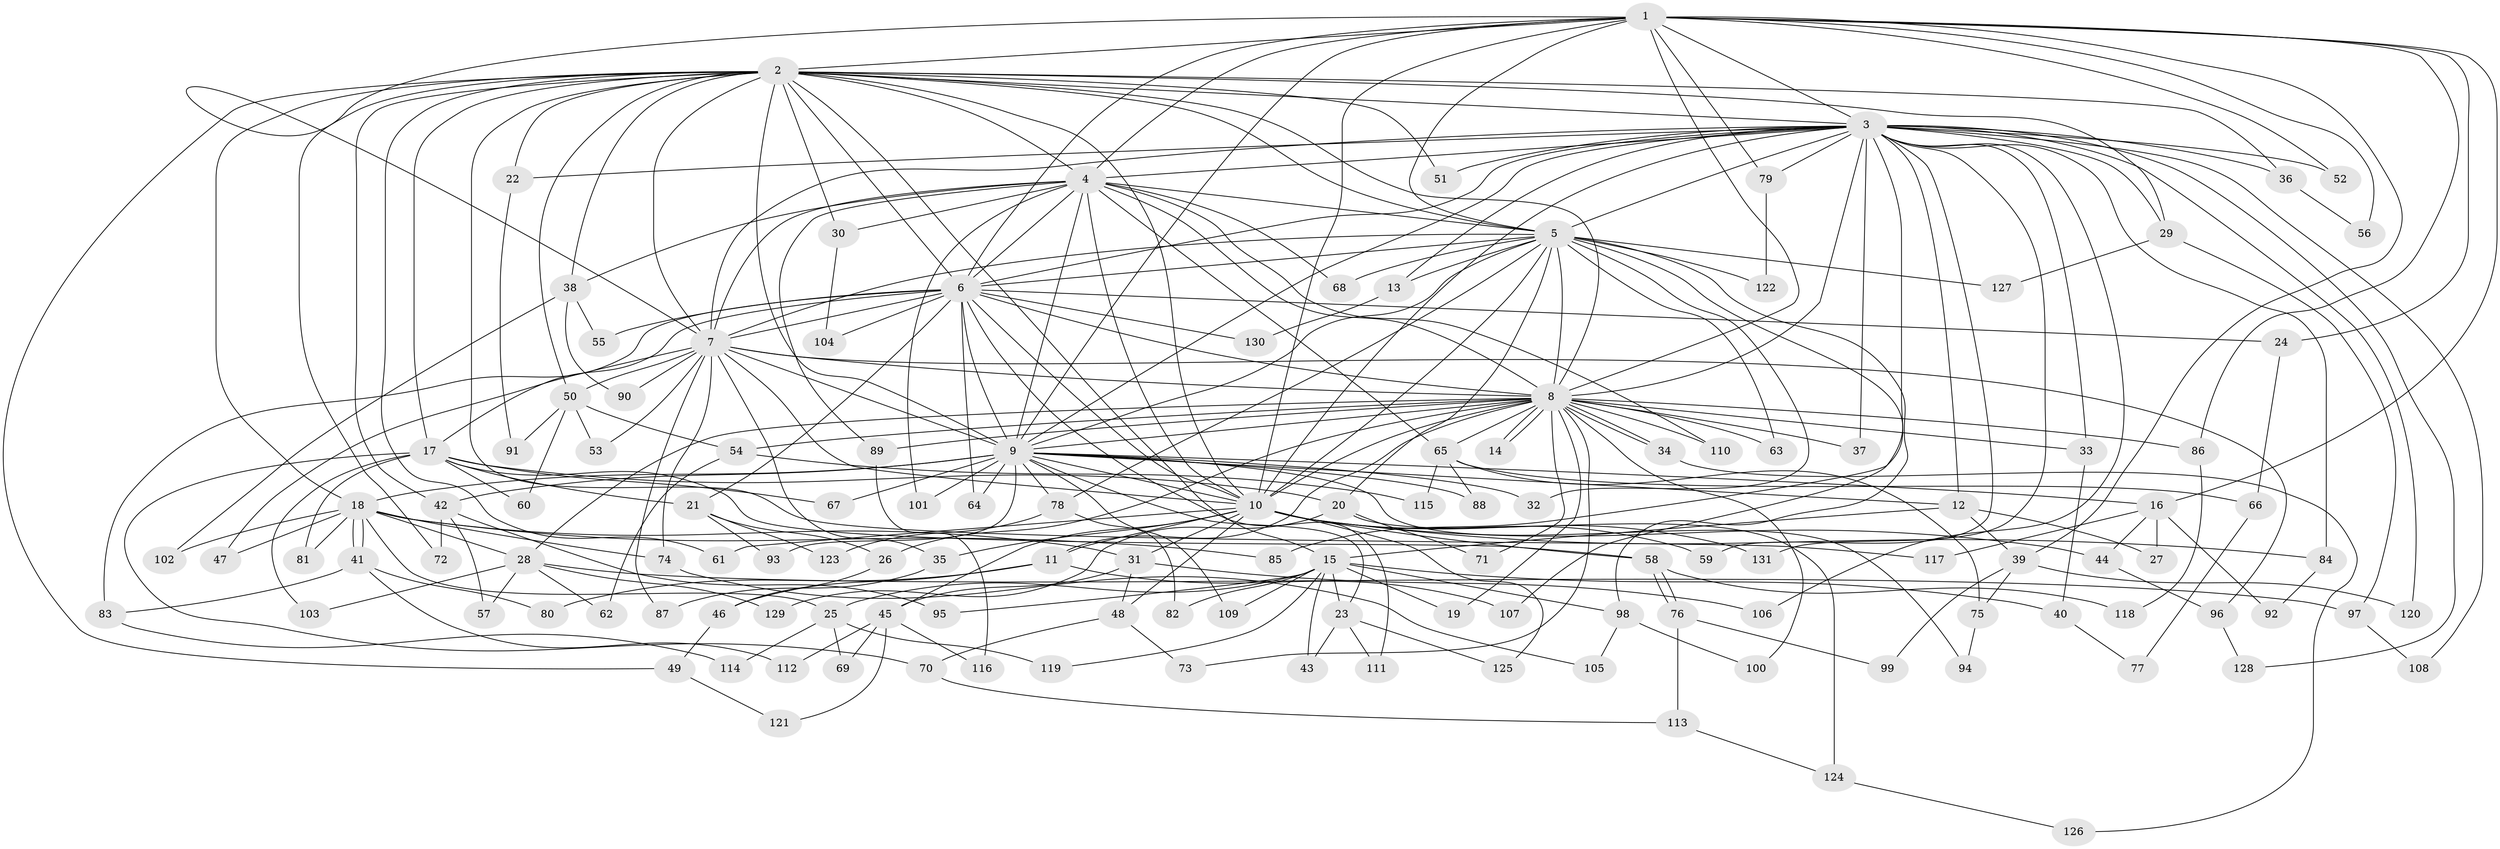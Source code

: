 // Generated by graph-tools (version 1.1) at 2025/45/03/09/25 04:45:04]
// undirected, 131 vertices, 287 edges
graph export_dot {
graph [start="1"]
  node [color=gray90,style=filled];
  1;
  2;
  3;
  4;
  5;
  6;
  7;
  8;
  9;
  10;
  11;
  12;
  13;
  14;
  15;
  16;
  17;
  18;
  19;
  20;
  21;
  22;
  23;
  24;
  25;
  26;
  27;
  28;
  29;
  30;
  31;
  32;
  33;
  34;
  35;
  36;
  37;
  38;
  39;
  40;
  41;
  42;
  43;
  44;
  45;
  46;
  47;
  48;
  49;
  50;
  51;
  52;
  53;
  54;
  55;
  56;
  57;
  58;
  59;
  60;
  61;
  62;
  63;
  64;
  65;
  66;
  67;
  68;
  69;
  70;
  71;
  72;
  73;
  74;
  75;
  76;
  77;
  78;
  79;
  80;
  81;
  82;
  83;
  84;
  85;
  86;
  87;
  88;
  89;
  90;
  91;
  92;
  93;
  94;
  95;
  96;
  97;
  98;
  99;
  100;
  101;
  102;
  103;
  104;
  105;
  106;
  107;
  108;
  109;
  110;
  111;
  112;
  113;
  114;
  115;
  116;
  117;
  118;
  119;
  120;
  121;
  122;
  123;
  124;
  125;
  126;
  127;
  128;
  129;
  130;
  131;
  1 -- 2;
  1 -- 3;
  1 -- 4;
  1 -- 5;
  1 -- 6;
  1 -- 7;
  1 -- 8;
  1 -- 9;
  1 -- 10;
  1 -- 16;
  1 -- 24;
  1 -- 39;
  1 -- 52;
  1 -- 56;
  1 -- 79;
  1 -- 86;
  2 -- 3;
  2 -- 4;
  2 -- 5;
  2 -- 6;
  2 -- 7;
  2 -- 8;
  2 -- 9;
  2 -- 10;
  2 -- 15;
  2 -- 17;
  2 -- 18;
  2 -- 22;
  2 -- 29;
  2 -- 30;
  2 -- 36;
  2 -- 38;
  2 -- 42;
  2 -- 49;
  2 -- 50;
  2 -- 51;
  2 -- 61;
  2 -- 72;
  2 -- 117;
  3 -- 4;
  3 -- 5;
  3 -- 6;
  3 -- 7;
  3 -- 8;
  3 -- 9;
  3 -- 10;
  3 -- 12;
  3 -- 13;
  3 -- 22;
  3 -- 29;
  3 -- 33;
  3 -- 36;
  3 -- 37;
  3 -- 51;
  3 -- 52;
  3 -- 59;
  3 -- 79;
  3 -- 84;
  3 -- 85;
  3 -- 106;
  3 -- 108;
  3 -- 120;
  3 -- 128;
  3 -- 131;
  4 -- 5;
  4 -- 6;
  4 -- 7;
  4 -- 8;
  4 -- 9;
  4 -- 10;
  4 -- 30;
  4 -- 38;
  4 -- 65;
  4 -- 68;
  4 -- 89;
  4 -- 101;
  4 -- 110;
  5 -- 6;
  5 -- 7;
  5 -- 8;
  5 -- 9;
  5 -- 10;
  5 -- 13;
  5 -- 20;
  5 -- 32;
  5 -- 63;
  5 -- 68;
  5 -- 78;
  5 -- 98;
  5 -- 107;
  5 -- 122;
  5 -- 127;
  6 -- 7;
  6 -- 8;
  6 -- 9;
  6 -- 10;
  6 -- 17;
  6 -- 21;
  6 -- 24;
  6 -- 55;
  6 -- 64;
  6 -- 83;
  6 -- 104;
  6 -- 111;
  6 -- 130;
  7 -- 8;
  7 -- 9;
  7 -- 10;
  7 -- 35;
  7 -- 47;
  7 -- 50;
  7 -- 53;
  7 -- 74;
  7 -- 87;
  7 -- 90;
  7 -- 96;
  8 -- 9;
  8 -- 10;
  8 -- 11;
  8 -- 14;
  8 -- 14;
  8 -- 19;
  8 -- 26;
  8 -- 28;
  8 -- 33;
  8 -- 34;
  8 -- 34;
  8 -- 37;
  8 -- 54;
  8 -- 63;
  8 -- 65;
  8 -- 71;
  8 -- 73;
  8 -- 86;
  8 -- 89;
  8 -- 100;
  8 -- 110;
  9 -- 10;
  9 -- 12;
  9 -- 16;
  9 -- 18;
  9 -- 23;
  9 -- 32;
  9 -- 42;
  9 -- 64;
  9 -- 67;
  9 -- 78;
  9 -- 88;
  9 -- 93;
  9 -- 94;
  9 -- 101;
  9 -- 109;
  10 -- 11;
  10 -- 31;
  10 -- 35;
  10 -- 44;
  10 -- 45;
  10 -- 48;
  10 -- 58;
  10 -- 59;
  10 -- 61;
  10 -- 84;
  10 -- 125;
  10 -- 131;
  11 -- 46;
  11 -- 80;
  11 -- 107;
  12 -- 15;
  12 -- 27;
  12 -- 39;
  13 -- 130;
  15 -- 19;
  15 -- 23;
  15 -- 25;
  15 -- 40;
  15 -- 43;
  15 -- 82;
  15 -- 95;
  15 -- 98;
  15 -- 109;
  15 -- 119;
  16 -- 27;
  16 -- 44;
  16 -- 92;
  16 -- 117;
  17 -- 20;
  17 -- 21;
  17 -- 58;
  17 -- 60;
  17 -- 67;
  17 -- 70;
  17 -- 81;
  17 -- 103;
  18 -- 25;
  18 -- 28;
  18 -- 31;
  18 -- 41;
  18 -- 41;
  18 -- 47;
  18 -- 74;
  18 -- 81;
  18 -- 85;
  18 -- 102;
  20 -- 71;
  20 -- 124;
  20 -- 129;
  21 -- 26;
  21 -- 93;
  21 -- 123;
  22 -- 91;
  23 -- 43;
  23 -- 111;
  23 -- 125;
  24 -- 66;
  25 -- 69;
  25 -- 114;
  25 -- 119;
  26 -- 46;
  28 -- 57;
  28 -- 62;
  28 -- 97;
  28 -- 103;
  28 -- 129;
  29 -- 97;
  29 -- 127;
  30 -- 104;
  31 -- 45;
  31 -- 48;
  31 -- 106;
  33 -- 40;
  34 -- 126;
  35 -- 87;
  36 -- 56;
  38 -- 55;
  38 -- 90;
  38 -- 102;
  39 -- 75;
  39 -- 99;
  39 -- 120;
  40 -- 77;
  41 -- 80;
  41 -- 83;
  41 -- 112;
  42 -- 57;
  42 -- 72;
  42 -- 95;
  44 -- 96;
  45 -- 69;
  45 -- 112;
  45 -- 116;
  45 -- 121;
  46 -- 49;
  48 -- 70;
  48 -- 73;
  49 -- 121;
  50 -- 53;
  50 -- 54;
  50 -- 60;
  50 -- 91;
  54 -- 62;
  54 -- 115;
  58 -- 76;
  58 -- 76;
  58 -- 118;
  65 -- 66;
  65 -- 75;
  65 -- 88;
  65 -- 115;
  66 -- 77;
  70 -- 113;
  74 -- 105;
  75 -- 94;
  76 -- 99;
  76 -- 113;
  78 -- 82;
  78 -- 123;
  79 -- 122;
  83 -- 114;
  84 -- 92;
  86 -- 118;
  89 -- 116;
  96 -- 128;
  97 -- 108;
  98 -- 100;
  98 -- 105;
  113 -- 124;
  124 -- 126;
}
